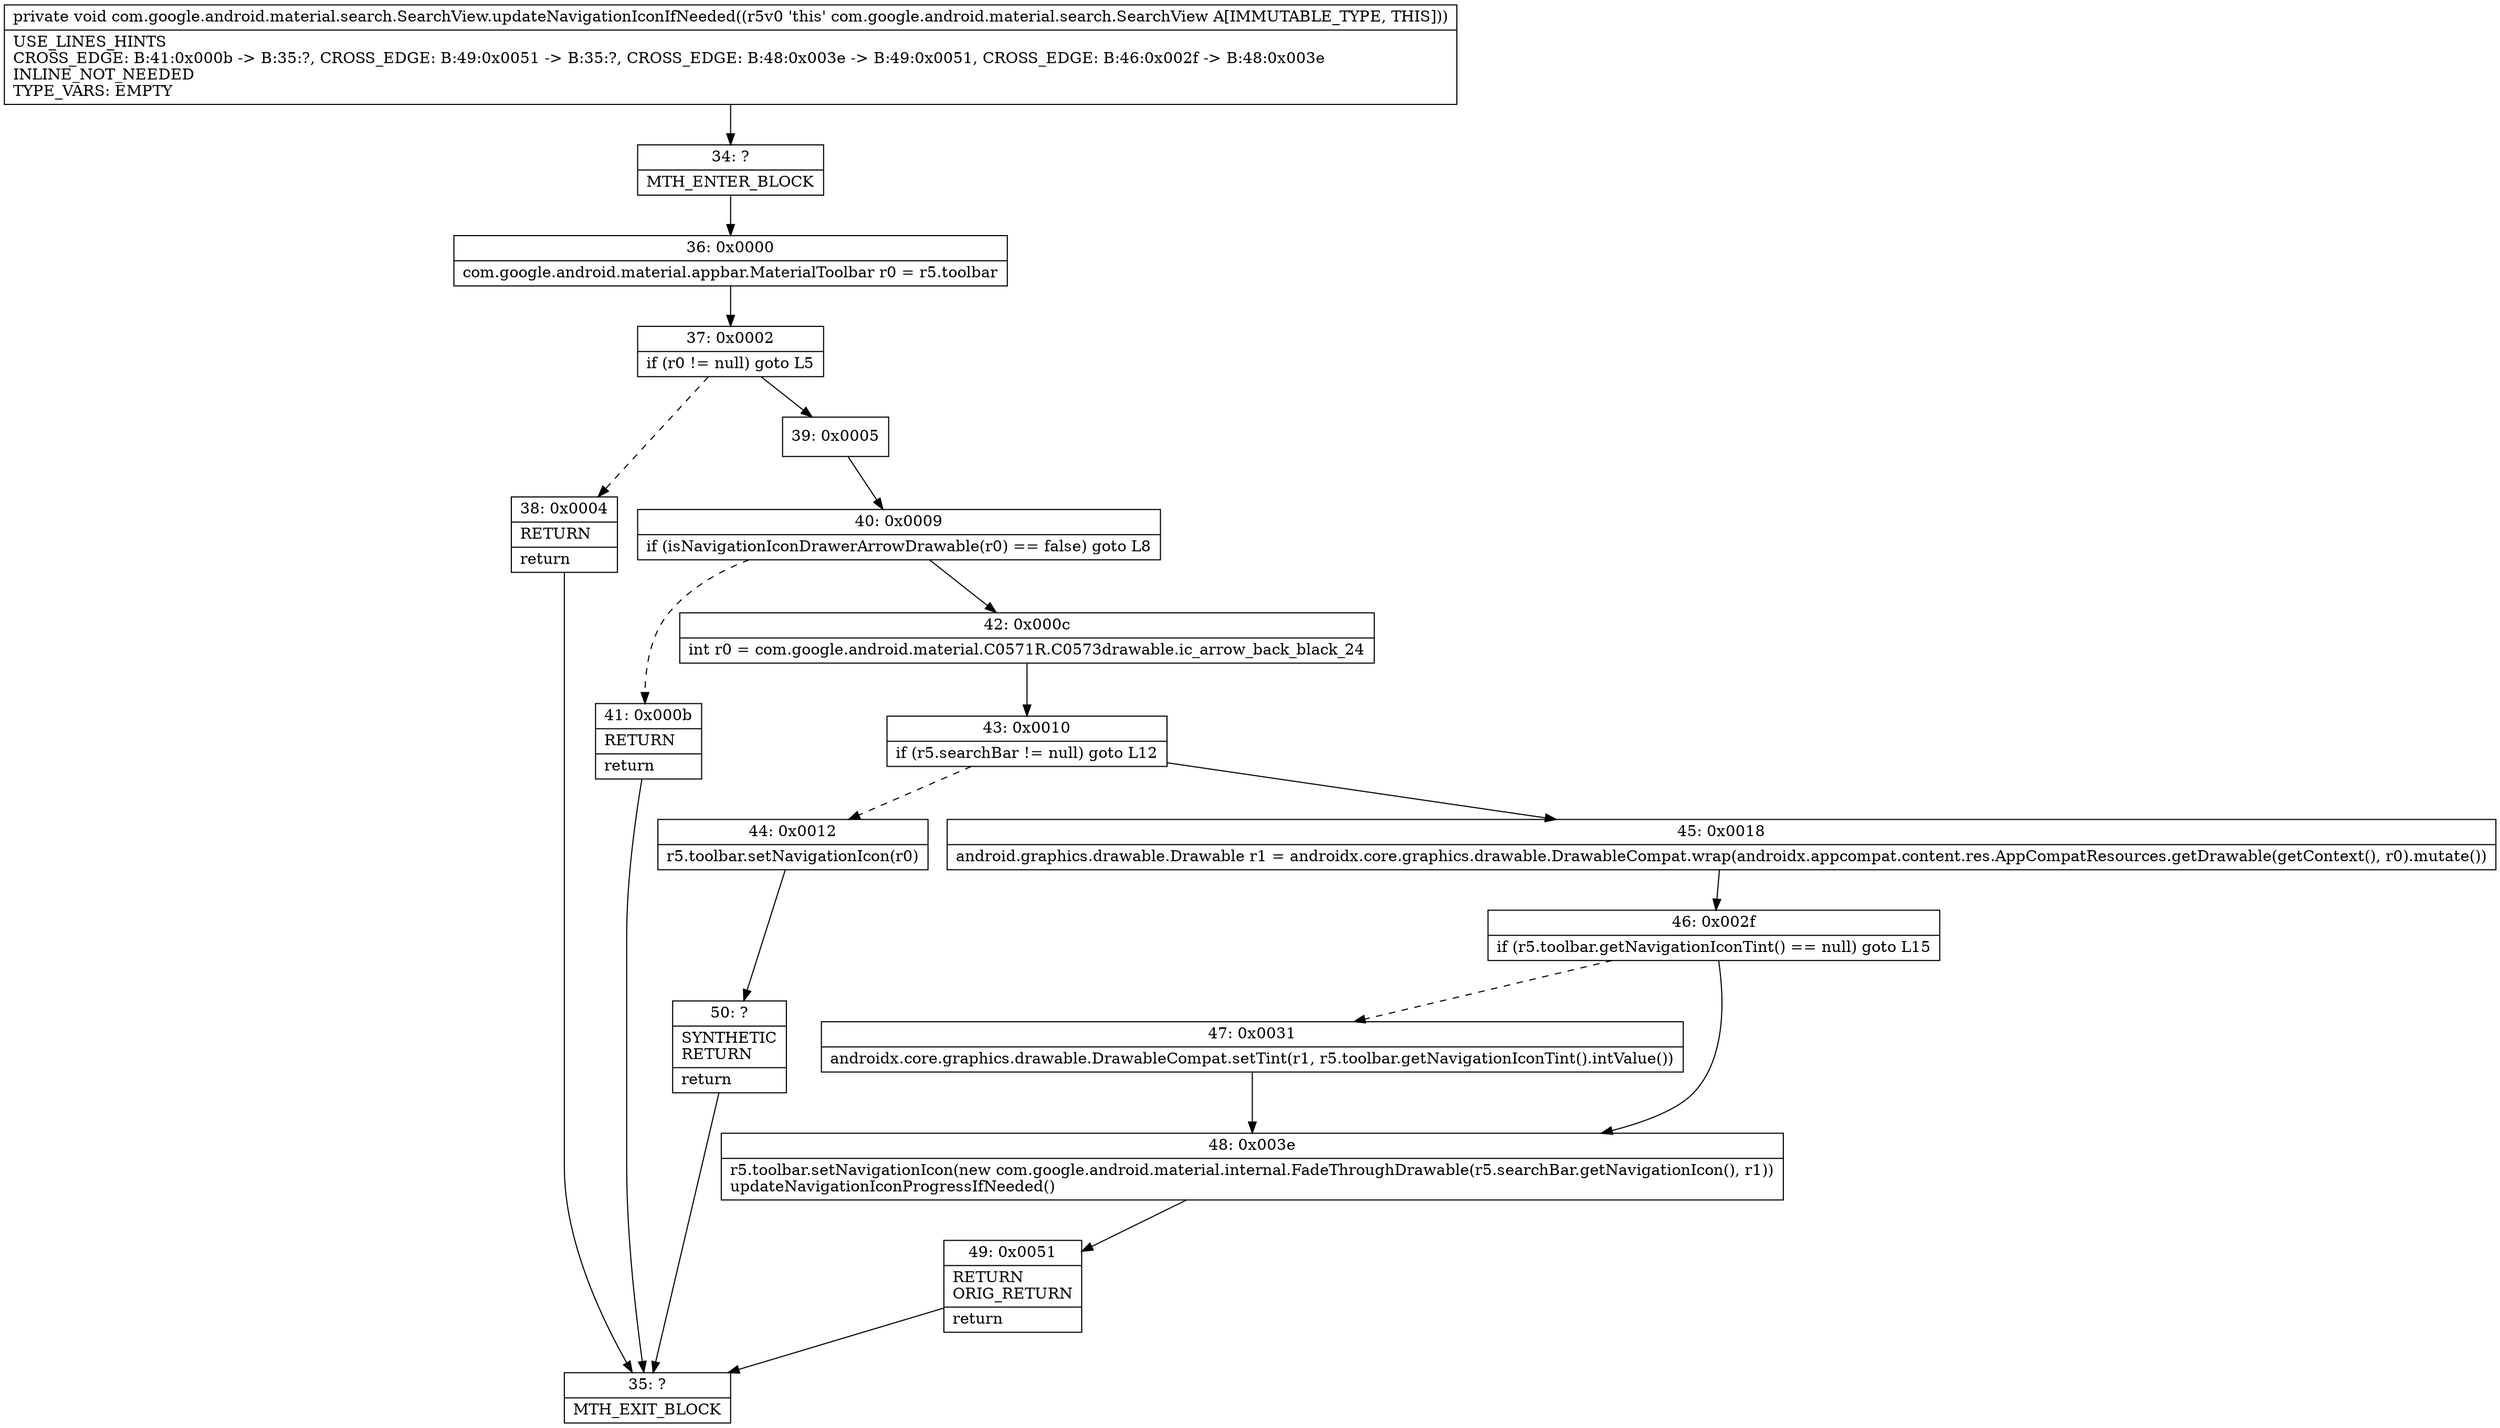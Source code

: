 digraph "CFG forcom.google.android.material.search.SearchView.updateNavigationIconIfNeeded()V" {
Node_34 [shape=record,label="{34\:\ ?|MTH_ENTER_BLOCK\l}"];
Node_36 [shape=record,label="{36\:\ 0x0000|com.google.android.material.appbar.MaterialToolbar r0 = r5.toolbar\l}"];
Node_37 [shape=record,label="{37\:\ 0x0002|if (r0 != null) goto L5\l}"];
Node_38 [shape=record,label="{38\:\ 0x0004|RETURN\l|return\l}"];
Node_35 [shape=record,label="{35\:\ ?|MTH_EXIT_BLOCK\l}"];
Node_39 [shape=record,label="{39\:\ 0x0005}"];
Node_40 [shape=record,label="{40\:\ 0x0009|if (isNavigationIconDrawerArrowDrawable(r0) == false) goto L8\l}"];
Node_41 [shape=record,label="{41\:\ 0x000b|RETURN\l|return\l}"];
Node_42 [shape=record,label="{42\:\ 0x000c|int r0 = com.google.android.material.C0571R.C0573drawable.ic_arrow_back_black_24\l}"];
Node_43 [shape=record,label="{43\:\ 0x0010|if (r5.searchBar != null) goto L12\l}"];
Node_44 [shape=record,label="{44\:\ 0x0012|r5.toolbar.setNavigationIcon(r0)\l}"];
Node_50 [shape=record,label="{50\:\ ?|SYNTHETIC\lRETURN\l|return\l}"];
Node_45 [shape=record,label="{45\:\ 0x0018|android.graphics.drawable.Drawable r1 = androidx.core.graphics.drawable.DrawableCompat.wrap(androidx.appcompat.content.res.AppCompatResources.getDrawable(getContext(), r0).mutate())\l}"];
Node_46 [shape=record,label="{46\:\ 0x002f|if (r5.toolbar.getNavigationIconTint() == null) goto L15\l}"];
Node_47 [shape=record,label="{47\:\ 0x0031|androidx.core.graphics.drawable.DrawableCompat.setTint(r1, r5.toolbar.getNavigationIconTint().intValue())\l}"];
Node_48 [shape=record,label="{48\:\ 0x003e|r5.toolbar.setNavigationIcon(new com.google.android.material.internal.FadeThroughDrawable(r5.searchBar.getNavigationIcon(), r1))\lupdateNavigationIconProgressIfNeeded()\l}"];
Node_49 [shape=record,label="{49\:\ 0x0051|RETURN\lORIG_RETURN\l|return\l}"];
MethodNode[shape=record,label="{private void com.google.android.material.search.SearchView.updateNavigationIconIfNeeded((r5v0 'this' com.google.android.material.search.SearchView A[IMMUTABLE_TYPE, THIS]))  | USE_LINES_HINTS\lCROSS_EDGE: B:41:0x000b \-\> B:35:?, CROSS_EDGE: B:49:0x0051 \-\> B:35:?, CROSS_EDGE: B:48:0x003e \-\> B:49:0x0051, CROSS_EDGE: B:46:0x002f \-\> B:48:0x003e\lINLINE_NOT_NEEDED\lTYPE_VARS: EMPTY\l}"];
MethodNode -> Node_34;Node_34 -> Node_36;
Node_36 -> Node_37;
Node_37 -> Node_38[style=dashed];
Node_37 -> Node_39;
Node_38 -> Node_35;
Node_39 -> Node_40;
Node_40 -> Node_41[style=dashed];
Node_40 -> Node_42;
Node_41 -> Node_35;
Node_42 -> Node_43;
Node_43 -> Node_44[style=dashed];
Node_43 -> Node_45;
Node_44 -> Node_50;
Node_50 -> Node_35;
Node_45 -> Node_46;
Node_46 -> Node_47[style=dashed];
Node_46 -> Node_48;
Node_47 -> Node_48;
Node_48 -> Node_49;
Node_49 -> Node_35;
}

